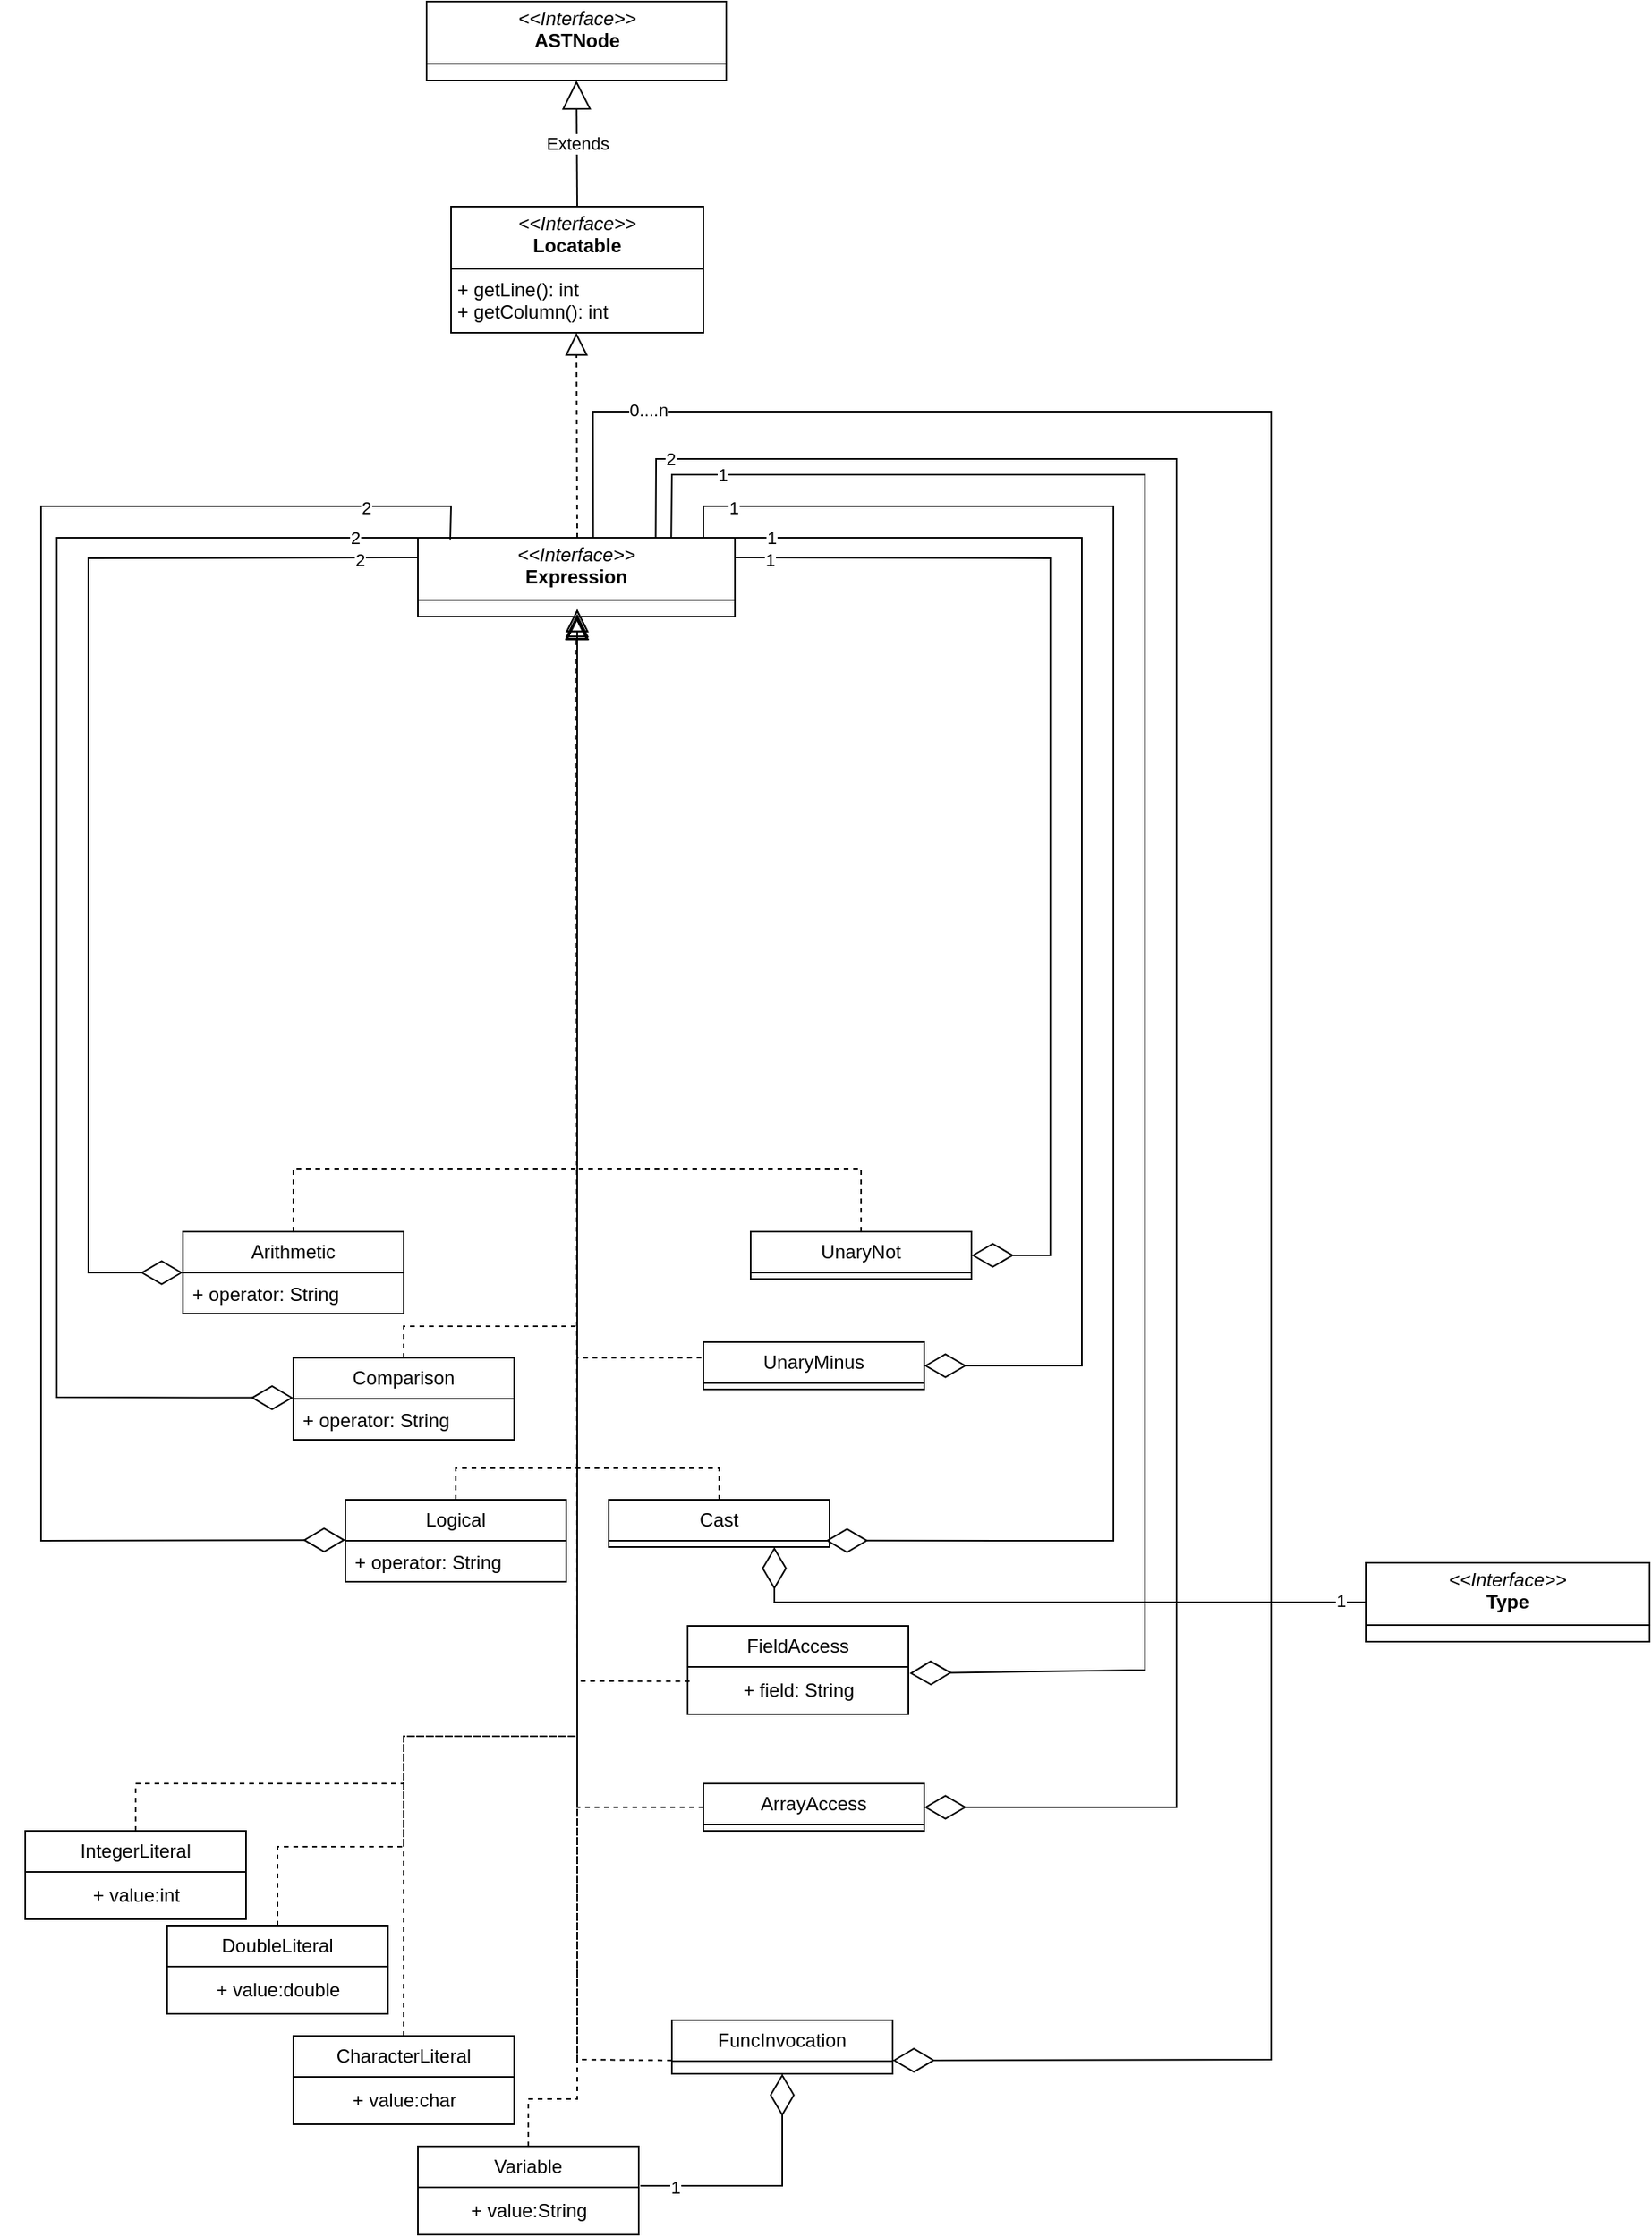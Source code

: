 <mxfile version="26.0.9">
  <diagram id="C5RBs43oDa-KdzZeNtuy" name="Page-1">
    <mxGraphModel dx="778" dy="1629" grid="1" gridSize="10" guides="1" tooltips="1" connect="1" arrows="1" fold="1" page="1" pageScale="1" pageWidth="827" pageHeight="1169" math="0" shadow="0">
      <root>
        <mxCell id="WIyWlLk6GJQsqaUBKTNV-0" />
        <mxCell id="WIyWlLk6GJQsqaUBKTNV-1" parent="WIyWlLk6GJQsqaUBKTNV-0" />
        <mxCell id="3S6J4Tr2Z8_vKFA_WrG9-0" value="&lt;p style=&quot;margin:0px;margin-top:4px;text-align:center;&quot;&gt;&lt;i&gt;&amp;lt;&amp;lt;Interface&amp;gt;&amp;gt;&lt;/i&gt;&lt;br&gt;&lt;b&gt;Expression&lt;/b&gt;&lt;/p&gt;&lt;hr size=&quot;1&quot; style=&quot;border-style:solid;&quot;&gt;&lt;p style=&quot;margin:0px;margin-left:4px;&quot;&gt;&lt;br&gt;&lt;/p&gt;" style="verticalAlign=top;align=left;overflow=fill;html=1;whiteSpace=wrap;" parent="WIyWlLk6GJQsqaUBKTNV-1" vertex="1">
          <mxGeometry x="319" y="80" width="201" height="50" as="geometry" />
        </mxCell>
        <mxCell id="3S6J4Tr2Z8_vKFA_WrG9-1" value="Arithmetic" style="swimlane;fontStyle=0;childLayout=stackLayout;horizontal=1;startSize=26;fillColor=none;horizontalStack=0;resizeParent=1;resizeParentMax=0;resizeLast=0;collapsible=1;marginBottom=0;whiteSpace=wrap;html=1;" parent="WIyWlLk6GJQsqaUBKTNV-1" vertex="1">
          <mxGeometry x="170" y="520" width="140" height="52" as="geometry" />
        </mxCell>
        <mxCell id="3S6J4Tr2Z8_vKFA_WrG9-2" value="+ operator: String" style="text;strokeColor=none;fillColor=none;align=left;verticalAlign=top;spacingLeft=4;spacingRight=4;overflow=hidden;rotatable=0;points=[[0,0.5],[1,0.5]];portConstraint=eastwest;whiteSpace=wrap;html=1;" parent="3S6J4Tr2Z8_vKFA_WrG9-1" vertex="1">
          <mxGeometry y="26" width="140" height="26" as="geometry" />
        </mxCell>
        <mxCell id="3S6J4Tr2Z8_vKFA_WrG9-5" value="" style="endArrow=block;dashed=1;endFill=0;endSize=12;html=1;rounded=0;exitX=0.5;exitY=0;exitDx=0;exitDy=0;entryX=0.5;entryY=1;entryDx=0;entryDy=0;" parent="WIyWlLk6GJQsqaUBKTNV-1" source="3S6J4Tr2Z8_vKFA_WrG9-1" target="3S6J4Tr2Z8_vKFA_WrG9-0" edge="1">
          <mxGeometry width="160" relative="1" as="geometry">
            <mxPoint x="320" y="500" as="sourcePoint" />
            <mxPoint x="405" y="133" as="targetPoint" />
            <Array as="points">
              <mxPoint x="240" y="480" />
              <mxPoint x="400" y="480" />
              <mxPoint x="420" y="480" />
            </Array>
          </mxGeometry>
        </mxCell>
        <mxCell id="3S6J4Tr2Z8_vKFA_WrG9-6" value="" style="endArrow=diamondThin;endFill=0;endSize=24;html=1;rounded=0;entryX=0;entryY=0;entryDx=0;entryDy=0;entryPerimeter=0;exitX=0;exitY=0.25;exitDx=0;exitDy=0;" parent="WIyWlLk6GJQsqaUBKTNV-1" source="3S6J4Tr2Z8_vKFA_WrG9-0" target="3S6J4Tr2Z8_vKFA_WrG9-2" edge="1">
          <mxGeometry width="160" relative="1" as="geometry">
            <mxPoint x="60" y="546" as="sourcePoint" />
            <mxPoint x="250" y="610" as="targetPoint" />
            <Array as="points">
              <mxPoint x="110" y="93" />
              <mxPoint x="110" y="546" />
            </Array>
          </mxGeometry>
        </mxCell>
        <mxCell id="3S6J4Tr2Z8_vKFA_WrG9-7" value="2" style="edgeLabel;html=1;align=center;verticalAlign=middle;resizable=0;points=[];" parent="3S6J4Tr2Z8_vKFA_WrG9-6" vertex="1" connectable="0">
          <mxGeometry x="-0.897" y="1" relative="1" as="geometry">
            <mxPoint as="offset" />
          </mxGeometry>
        </mxCell>
        <mxCell id="3S6J4Tr2Z8_vKFA_WrG9-8" value="Comparison" style="swimlane;fontStyle=0;childLayout=stackLayout;horizontal=1;startSize=26;fillColor=none;horizontalStack=0;resizeParent=1;resizeParentMax=0;resizeLast=0;collapsible=1;marginBottom=0;whiteSpace=wrap;html=1;" parent="WIyWlLk6GJQsqaUBKTNV-1" vertex="1">
          <mxGeometry x="240" y="600" width="140" height="52" as="geometry" />
        </mxCell>
        <mxCell id="3S6J4Tr2Z8_vKFA_WrG9-9" value="+ operator: String" style="text;strokeColor=none;fillColor=none;align=left;verticalAlign=top;spacingLeft=4;spacingRight=4;overflow=hidden;rotatable=0;points=[[0,0.5],[1,0.5]];portConstraint=eastwest;whiteSpace=wrap;html=1;" parent="3S6J4Tr2Z8_vKFA_WrG9-8" vertex="1">
          <mxGeometry y="26" width="140" height="26" as="geometry" />
        </mxCell>
        <mxCell id="3S6J4Tr2Z8_vKFA_WrG9-10" value="" style="endArrow=block;dashed=1;endFill=0;endSize=12;html=1;rounded=0;exitX=0.5;exitY=0;exitDx=0;exitDy=0;" parent="WIyWlLk6GJQsqaUBKTNV-1" source="3S6J4Tr2Z8_vKFA_WrG9-8" edge="1">
          <mxGeometry width="160" relative="1" as="geometry">
            <mxPoint x="330" y="400" as="sourcePoint" />
            <mxPoint x="420" y="130" as="targetPoint" />
            <Array as="points">
              <mxPoint x="310" y="580" />
              <mxPoint x="420" y="580" />
            </Array>
          </mxGeometry>
        </mxCell>
        <mxCell id="m2jVZLW0mLsIxic7NuTE-0" value="" style="endArrow=diamondThin;endFill=0;endSize=24;html=1;rounded=0;exitX=0;exitY=0;exitDx=0;exitDy=0;" parent="WIyWlLk6GJQsqaUBKTNV-1" source="3S6J4Tr2Z8_vKFA_WrG9-0" edge="1">
          <mxGeometry width="160" relative="1" as="geometry">
            <mxPoint x="80" y="625.37" as="sourcePoint" />
            <mxPoint x="240" y="625.37" as="targetPoint" />
            <Array as="points">
              <mxPoint x="90" y="80" />
              <mxPoint x="90" y="625" />
            </Array>
          </mxGeometry>
        </mxCell>
        <mxCell id="m2jVZLW0mLsIxic7NuTE-1" value="2" style="edgeLabel;html=1;align=center;verticalAlign=middle;resizable=0;points=[];" parent="m2jVZLW0mLsIxic7NuTE-0" vertex="1" connectable="0">
          <mxGeometry x="-0.912" relative="1" as="geometry">
            <mxPoint as="offset" />
          </mxGeometry>
        </mxCell>
        <mxCell id="m2jVZLW0mLsIxic7NuTE-2" value="Logical" style="swimlane;fontStyle=0;childLayout=stackLayout;horizontal=1;startSize=26;fillColor=none;horizontalStack=0;resizeParent=1;resizeParentMax=0;resizeLast=0;collapsible=1;marginBottom=0;whiteSpace=wrap;html=1;" parent="WIyWlLk6GJQsqaUBKTNV-1" vertex="1">
          <mxGeometry x="273" y="690" width="140" height="52" as="geometry" />
        </mxCell>
        <mxCell id="m2jVZLW0mLsIxic7NuTE-5" value="+ operator: String" style="text;strokeColor=none;fillColor=none;align=left;verticalAlign=top;spacingLeft=4;spacingRight=4;overflow=hidden;rotatable=0;points=[[0,0.5],[1,0.5]];portConstraint=eastwest;whiteSpace=wrap;html=1;" parent="m2jVZLW0mLsIxic7NuTE-2" vertex="1">
          <mxGeometry y="26" width="140" height="26" as="geometry" />
        </mxCell>
        <mxCell id="m2jVZLW0mLsIxic7NuTE-6" value="" style="endArrow=block;dashed=1;endFill=0;endSize=12;html=1;rounded=0;exitX=0.5;exitY=0;exitDx=0;exitDy=0;" parent="WIyWlLk6GJQsqaUBKTNV-1" source="m2jVZLW0mLsIxic7NuTE-2" edge="1">
          <mxGeometry width="160" relative="1" as="geometry">
            <mxPoint x="310" y="600" as="sourcePoint" />
            <mxPoint x="420" y="128.545" as="targetPoint" />
            <Array as="points">
              <mxPoint x="343" y="670" />
              <mxPoint x="420" y="670" />
            </Array>
          </mxGeometry>
        </mxCell>
        <mxCell id="m2jVZLW0mLsIxic7NuTE-7" value="" style="endArrow=diamondThin;endFill=0;endSize=24;html=1;rounded=0;exitX=0.102;exitY=0.021;exitDx=0;exitDy=0;exitPerimeter=0;" parent="WIyWlLk6GJQsqaUBKTNV-1" source="3S6J4Tr2Z8_vKFA_WrG9-0" edge="1">
          <mxGeometry width="160" relative="1" as="geometry">
            <mxPoint x="80" y="60" as="sourcePoint" />
            <mxPoint x="273" y="715.55" as="targetPoint" />
            <Array as="points">
              <mxPoint x="340" y="60" />
              <mxPoint x="80" y="60" />
              <mxPoint x="80" y="716" />
            </Array>
          </mxGeometry>
        </mxCell>
        <mxCell id="m2jVZLW0mLsIxic7NuTE-8" value="2" style="edgeLabel;html=1;align=center;verticalAlign=middle;resizable=0;points=[];" parent="m2jVZLW0mLsIxic7NuTE-7" vertex="1" connectable="0">
          <mxGeometry x="-0.866" y="1" relative="1" as="geometry">
            <mxPoint as="offset" />
          </mxGeometry>
        </mxCell>
        <mxCell id="m2jVZLW0mLsIxic7NuTE-16" value="UnaryNot" style="swimlane;fontStyle=0;childLayout=stackLayout;horizontal=1;startSize=26;fillColor=none;horizontalStack=0;resizeParent=1;resizeParentMax=0;resizeLast=0;collapsible=1;marginBottom=0;whiteSpace=wrap;html=1;" parent="WIyWlLk6GJQsqaUBKTNV-1" vertex="1">
          <mxGeometry x="530" y="520" width="140" height="30" as="geometry" />
        </mxCell>
        <mxCell id="m2jVZLW0mLsIxic7NuTE-18" value="" style="endArrow=block;dashed=1;endFill=0;endSize=12;html=1;rounded=0;exitX=0.5;exitY=0;exitDx=0;exitDy=0;" parent="WIyWlLk6GJQsqaUBKTNV-1" source="m2jVZLW0mLsIxic7NuTE-16" edge="1">
          <mxGeometry width="160" relative="1" as="geometry">
            <mxPoint x="600" y="480" as="sourcePoint" />
            <mxPoint x="420" y="130" as="targetPoint" />
            <Array as="points">
              <mxPoint x="600" y="480" />
              <mxPoint x="420" y="480" />
            </Array>
          </mxGeometry>
        </mxCell>
        <mxCell id="m2jVZLW0mLsIxic7NuTE-19" value="" style="endArrow=diamondThin;endFill=0;endSize=24;html=1;rounded=0;entryX=1;entryY=0.5;entryDx=0;entryDy=0;exitX=1;exitY=0.25;exitDx=0;exitDy=0;" parent="WIyWlLk6GJQsqaUBKTNV-1" source="3S6J4Tr2Z8_vKFA_WrG9-0" target="m2jVZLW0mLsIxic7NuTE-16" edge="1">
          <mxGeometry width="160" relative="1" as="geometry">
            <mxPoint x="620" y="470" as="sourcePoint" />
            <mxPoint x="780" y="470" as="targetPoint" />
            <Array as="points">
              <mxPoint x="720" y="93" />
              <mxPoint x="720" y="535" />
            </Array>
          </mxGeometry>
        </mxCell>
        <mxCell id="m2jVZLW0mLsIxic7NuTE-20" value="1" style="edgeLabel;html=1;align=center;verticalAlign=middle;resizable=0;points=[];" parent="m2jVZLW0mLsIxic7NuTE-19" vertex="1" connectable="0">
          <mxGeometry x="-0.937" y="-1" relative="1" as="geometry">
            <mxPoint as="offset" />
          </mxGeometry>
        </mxCell>
        <mxCell id="m2jVZLW0mLsIxic7NuTE-21" value="UnaryMinus" style="swimlane;fontStyle=0;childLayout=stackLayout;horizontal=1;startSize=26;fillColor=none;horizontalStack=0;resizeParent=1;resizeParentMax=0;resizeLast=0;collapsible=1;marginBottom=0;whiteSpace=wrap;html=1;" parent="WIyWlLk6GJQsqaUBKTNV-1" vertex="1">
          <mxGeometry x="500" y="590" width="140" height="30" as="geometry" />
        </mxCell>
        <mxCell id="m2jVZLW0mLsIxic7NuTE-22" value="" style="endArrow=diamondThin;endFill=0;endSize=24;html=1;rounded=0;entryX=1;entryY=0.5;entryDx=0;entryDy=0;exitX=1;exitY=0;exitDx=0;exitDy=0;" parent="WIyWlLk6GJQsqaUBKTNV-1" source="3S6J4Tr2Z8_vKFA_WrG9-0" target="m2jVZLW0mLsIxic7NuTE-21" edge="1">
          <mxGeometry width="160" relative="1" as="geometry">
            <mxPoint x="740" y="60" as="sourcePoint" />
            <mxPoint x="850" y="670" as="targetPoint" />
            <Array as="points">
              <mxPoint x="740" y="80" />
              <mxPoint x="740" y="605" />
            </Array>
          </mxGeometry>
        </mxCell>
        <mxCell id="m2jVZLW0mLsIxic7NuTE-23" value="1" style="edgeLabel;html=1;align=center;verticalAlign=middle;resizable=0;points=[];" parent="m2jVZLW0mLsIxic7NuTE-22" vertex="1" connectable="0">
          <mxGeometry x="-0.947" relative="1" as="geometry">
            <mxPoint as="offset" />
          </mxGeometry>
        </mxCell>
        <mxCell id="m2jVZLW0mLsIxic7NuTE-24" value="Cast" style="swimlane;fontStyle=0;childLayout=stackLayout;horizontal=1;startSize=26;fillColor=none;horizontalStack=0;resizeParent=1;resizeParentMax=0;resizeLast=0;collapsible=1;marginBottom=0;whiteSpace=wrap;html=1;" parent="WIyWlLk6GJQsqaUBKTNV-1" vertex="1">
          <mxGeometry x="440" y="690" width="140" height="30" as="geometry">
            <mxRectangle x="440" y="690" width="70" height="30" as="alternateBounds" />
          </mxGeometry>
        </mxCell>
        <mxCell id="m2jVZLW0mLsIxic7NuTE-26" value="" style="endArrow=block;dashed=1;endFill=0;endSize=12;html=1;rounded=0;exitX=0.5;exitY=0;exitDx=0;exitDy=0;" parent="WIyWlLk6GJQsqaUBKTNV-1" source="m2jVZLW0mLsIxic7NuTE-24" edge="1">
          <mxGeometry width="160" relative="1" as="geometry">
            <mxPoint x="460" y="652" as="sourcePoint" />
            <mxPoint x="420" y="130" as="targetPoint" />
            <Array as="points">
              <mxPoint x="510" y="670" />
              <mxPoint x="420" y="670" />
            </Array>
          </mxGeometry>
        </mxCell>
        <mxCell id="m2jVZLW0mLsIxic7NuTE-27" value="" style="endArrow=diamondThin;endFill=0;endSize=24;html=1;rounded=0;entryX=0.983;entryY=-0.003;entryDx=0;entryDy=0;entryPerimeter=0;" parent="WIyWlLk6GJQsqaUBKTNV-1" edge="1">
          <mxGeometry width="160" relative="1" as="geometry">
            <mxPoint x="500" y="80" as="sourcePoint" />
            <mxPoint x="577.62" y="715.922" as="targetPoint" />
            <Array as="points">
              <mxPoint x="500" y="60" />
              <mxPoint x="760" y="60" />
              <mxPoint x="760" y="716" />
            </Array>
          </mxGeometry>
        </mxCell>
        <mxCell id="m2jVZLW0mLsIxic7NuTE-28" value="1" style="edgeLabel;html=1;align=center;verticalAlign=middle;resizable=0;points=[];" parent="m2jVZLW0mLsIxic7NuTE-27" vertex="1" connectable="0">
          <mxGeometry x="-0.93" y="-1" relative="1" as="geometry">
            <mxPoint as="offset" />
          </mxGeometry>
        </mxCell>
        <mxCell id="m2jVZLW0mLsIxic7NuTE-34" value="IntegerLiteral" style="swimlane;fontStyle=0;childLayout=stackLayout;horizontal=1;startSize=26;fillColor=none;horizontalStack=0;resizeParent=1;resizeParentMax=0;resizeLast=0;collapsible=1;marginBottom=0;whiteSpace=wrap;html=1;" parent="WIyWlLk6GJQsqaUBKTNV-1" vertex="1">
          <mxGeometry x="70" y="900" width="140" height="56" as="geometry" />
        </mxCell>
        <mxCell id="uCzrWDk-BAcfIW7J2El2-0" value="+ value:int" style="text;html=1;align=center;verticalAlign=middle;resizable=0;points=[];autosize=1;strokeColor=none;fillColor=none;" parent="m2jVZLW0mLsIxic7NuTE-34" vertex="1">
          <mxGeometry y="26" width="140" height="30" as="geometry" />
        </mxCell>
        <mxCell id="m2jVZLW0mLsIxic7NuTE-35" value="DoubleLiteral" style="swimlane;fontStyle=0;childLayout=stackLayout;horizontal=1;startSize=26;fillColor=none;horizontalStack=0;resizeParent=1;resizeParentMax=0;resizeLast=0;collapsible=1;marginBottom=0;whiteSpace=wrap;html=1;" parent="WIyWlLk6GJQsqaUBKTNV-1" vertex="1">
          <mxGeometry x="160" y="960" width="140" height="56" as="geometry" />
        </mxCell>
        <mxCell id="uCzrWDk-BAcfIW7J2El2-1" value="+ value:double" style="text;html=1;align=center;verticalAlign=middle;resizable=0;points=[];autosize=1;strokeColor=none;fillColor=none;" parent="m2jVZLW0mLsIxic7NuTE-35" vertex="1">
          <mxGeometry y="26" width="140" height="30" as="geometry" />
        </mxCell>
        <mxCell id="m2jVZLW0mLsIxic7NuTE-36" value="CharacterLiteral" style="swimlane;fontStyle=0;childLayout=stackLayout;horizontal=1;startSize=26;fillColor=none;horizontalStack=0;resizeParent=1;resizeParentMax=0;resizeLast=0;collapsible=1;marginBottom=0;whiteSpace=wrap;html=1;" parent="WIyWlLk6GJQsqaUBKTNV-1" vertex="1">
          <mxGeometry x="240" y="1030" width="140" height="56" as="geometry" />
        </mxCell>
        <mxCell id="uCzrWDk-BAcfIW7J2El2-2" value="+ value:char" style="text;html=1;align=center;verticalAlign=middle;resizable=0;points=[];autosize=1;strokeColor=none;fillColor=none;" parent="m2jVZLW0mLsIxic7NuTE-36" vertex="1">
          <mxGeometry y="26" width="140" height="30" as="geometry" />
        </mxCell>
        <mxCell id="m2jVZLW0mLsIxic7NuTE-37" value="" style="endArrow=block;dashed=1;endFill=0;endSize=12;html=1;rounded=0;exitX=0.5;exitY=0;exitDx=0;exitDy=0;" parent="WIyWlLk6GJQsqaUBKTNV-1" source="m2jVZLW0mLsIxic7NuTE-36" edge="1">
          <mxGeometry width="160" relative="1" as="geometry">
            <mxPoint x="280" y="830" as="sourcePoint" />
            <mxPoint x="420" y="130" as="targetPoint" />
            <Array as="points">
              <mxPoint x="310" y="840" />
              <mxPoint x="420" y="840" />
            </Array>
          </mxGeometry>
        </mxCell>
        <mxCell id="m2jVZLW0mLsIxic7NuTE-38" value="" style="endArrow=block;dashed=1;endFill=0;endSize=12;html=1;rounded=0;exitX=0.5;exitY=0;exitDx=0;exitDy=0;entryX=0.5;entryY=1;entryDx=0;entryDy=0;" parent="WIyWlLk6GJQsqaUBKTNV-1" source="m2jVZLW0mLsIxic7NuTE-35" target="3S6J4Tr2Z8_vKFA_WrG9-0" edge="1">
          <mxGeometry width="160" relative="1" as="geometry">
            <mxPoint x="280" y="940" as="sourcePoint" />
            <mxPoint x="440" y="940" as="targetPoint" />
            <Array as="points">
              <mxPoint x="230" y="910" />
              <mxPoint x="310" y="910" />
              <mxPoint x="310" y="840" />
              <mxPoint x="420" y="840" />
            </Array>
          </mxGeometry>
        </mxCell>
        <mxCell id="m2jVZLW0mLsIxic7NuTE-39" value="" style="endArrow=block;dashed=1;endFill=0;endSize=12;html=1;rounded=0;exitX=0.5;exitY=0;exitDx=0;exitDy=0;" parent="WIyWlLk6GJQsqaUBKTNV-1" source="m2jVZLW0mLsIxic7NuTE-34" edge="1">
          <mxGeometry width="160" relative="1" as="geometry">
            <mxPoint x="300" y="820" as="sourcePoint" />
            <mxPoint x="420" y="130" as="targetPoint" />
            <Array as="points">
              <mxPoint x="140" y="870" />
              <mxPoint x="310" y="870" />
              <mxPoint x="310" y="840" />
              <mxPoint x="420" y="840" />
            </Array>
          </mxGeometry>
        </mxCell>
        <mxCell id="m2jVZLW0mLsIxic7NuTE-40" value="FieldAccess" style="swimlane;fontStyle=0;childLayout=stackLayout;horizontal=1;startSize=26;fillColor=none;horizontalStack=0;resizeParent=1;resizeParentMax=0;resizeLast=0;collapsible=1;marginBottom=0;whiteSpace=wrap;html=1;" parent="WIyWlLk6GJQsqaUBKTNV-1" vertex="1">
          <mxGeometry x="490" y="770" width="140" height="56" as="geometry" />
        </mxCell>
        <mxCell id="cfGRmqBTLvdAujp8j-yR-0" value="+ field: String" style="text;html=1;align=center;verticalAlign=middle;resizable=0;points=[];autosize=1;strokeColor=none;fillColor=none;" parent="m2jVZLW0mLsIxic7NuTE-40" vertex="1">
          <mxGeometry y="26" width="140" height="30" as="geometry" />
        </mxCell>
        <mxCell id="m2jVZLW0mLsIxic7NuTE-41" value="" style="endArrow=block;dashed=1;endFill=0;endSize=12;html=1;rounded=0;exitX=0.009;exitY=0.305;exitDx=0;exitDy=0;exitPerimeter=0;" parent="WIyWlLk6GJQsqaUBKTNV-1" source="cfGRmqBTLvdAujp8j-yR-0" edge="1">
          <mxGeometry width="160" relative="1" as="geometry">
            <mxPoint x="370" y="880" as="sourcePoint" />
            <mxPoint x="420" y="130" as="targetPoint" />
            <Array as="points">
              <mxPoint x="420" y="805" />
            </Array>
          </mxGeometry>
        </mxCell>
        <mxCell id="m2jVZLW0mLsIxic7NuTE-42" value="ArrayAccess" style="swimlane;fontStyle=0;childLayout=stackLayout;horizontal=1;startSize=26;fillColor=none;horizontalStack=0;resizeParent=1;resizeParentMax=0;resizeLast=0;collapsible=1;marginBottom=0;whiteSpace=wrap;html=1;" parent="WIyWlLk6GJQsqaUBKTNV-1" vertex="1">
          <mxGeometry x="500" y="870" width="140" height="30" as="geometry" />
        </mxCell>
        <mxCell id="m2jVZLW0mLsIxic7NuTE-43" value="" style="endArrow=block;dashed=1;endFill=0;endSize=12;html=1;rounded=0;exitX=0;exitY=0.5;exitDx=0;exitDy=0;" parent="WIyWlLk6GJQsqaUBKTNV-1" source="m2jVZLW0mLsIxic7NuTE-42" edge="1">
          <mxGeometry width="160" relative="1" as="geometry">
            <mxPoint x="390" y="960" as="sourcePoint" />
            <mxPoint x="420" y="125.2" as="targetPoint" />
            <Array as="points">
              <mxPoint x="420" y="885" />
            </Array>
          </mxGeometry>
        </mxCell>
        <mxCell id="m2jVZLW0mLsIxic7NuTE-46" value="Variable" style="swimlane;fontStyle=0;childLayout=stackLayout;horizontal=1;startSize=26;fillColor=none;horizontalStack=0;resizeParent=1;resizeParentMax=0;resizeLast=0;collapsible=1;marginBottom=0;whiteSpace=wrap;html=1;" parent="WIyWlLk6GJQsqaUBKTNV-1" vertex="1">
          <mxGeometry x="319" y="1100" width="140" height="56" as="geometry" />
        </mxCell>
        <mxCell id="uCzrWDk-BAcfIW7J2El2-3" value="+ value:String" style="text;html=1;align=center;verticalAlign=middle;resizable=0;points=[];autosize=1;strokeColor=none;fillColor=none;" parent="m2jVZLW0mLsIxic7NuTE-46" vertex="1">
          <mxGeometry y="26" width="140" height="30" as="geometry" />
        </mxCell>
        <mxCell id="m2jVZLW0mLsIxic7NuTE-47" value="" style="endArrow=block;dashed=1;endFill=0;endSize=12;html=1;rounded=0;exitX=0.5;exitY=0;exitDx=0;exitDy=0;" parent="WIyWlLk6GJQsqaUBKTNV-1" source="m2jVZLW0mLsIxic7NuTE-46" edge="1">
          <mxGeometry width="160" relative="1" as="geometry">
            <mxPoint x="380" y="990" as="sourcePoint" />
            <mxPoint x="420" y="125.2" as="targetPoint" />
            <Array as="points">
              <mxPoint x="389" y="1070" />
              <mxPoint x="420" y="1070" />
            </Array>
          </mxGeometry>
        </mxCell>
        <mxCell id="m2jVZLW0mLsIxic7NuTE-48" value="" style="endArrow=block;dashed=1;endFill=0;endSize=12;html=1;rounded=0;exitX=-0.009;exitY=0.331;exitDx=0;exitDy=0;exitPerimeter=0;" parent="WIyWlLk6GJQsqaUBKTNV-1" source="m2jVZLW0mLsIxic7NuTE-21" edge="1">
          <mxGeometry width="160" relative="1" as="geometry">
            <mxPoint x="420" y="620" as="sourcePoint" />
            <mxPoint x="420" y="128.4" as="targetPoint" />
            <Array as="points">
              <mxPoint x="420" y="600" />
            </Array>
          </mxGeometry>
        </mxCell>
        <mxCell id="m2jVZLW0mLsIxic7NuTE-49" value="" style="endArrow=diamondThin;endFill=0;endSize=24;html=1;rounded=0;exitX=0.799;exitY=0.004;exitDx=0;exitDy=0;exitPerimeter=0;entryX=1.005;entryY=0.135;entryDx=0;entryDy=0;entryPerimeter=0;" parent="WIyWlLk6GJQsqaUBKTNV-1" source="3S6J4Tr2Z8_vKFA_WrG9-0" target="cfGRmqBTLvdAujp8j-yR-0" edge="1">
          <mxGeometry width="160" relative="1" as="geometry">
            <mxPoint x="810" y="800" as="sourcePoint" />
            <mxPoint x="630" y="800" as="targetPoint" />
            <Array as="points">
              <mxPoint x="480" y="40" />
              <mxPoint x="780" y="40" />
              <mxPoint x="780" y="798" />
            </Array>
          </mxGeometry>
        </mxCell>
        <mxCell id="m2jVZLW0mLsIxic7NuTE-50" value="1" style="edgeLabel;html=1;align=center;verticalAlign=middle;resizable=0;points=[];" parent="m2jVZLW0mLsIxic7NuTE-49" vertex="1" connectable="0">
          <mxGeometry x="-0.885" relative="1" as="geometry">
            <mxPoint as="offset" />
          </mxGeometry>
        </mxCell>
        <mxCell id="m2jVZLW0mLsIxic7NuTE-51" value="" style="endArrow=diamondThin;endFill=0;endSize=24;html=1;rounded=0;entryX=1;entryY=0.5;entryDx=0;entryDy=0;exitX=0.75;exitY=0;exitDx=0;exitDy=0;" parent="WIyWlLk6GJQsqaUBKTNV-1" source="3S6J4Tr2Z8_vKFA_WrG9-0" target="m2jVZLW0mLsIxic7NuTE-42" edge="1">
          <mxGeometry width="160" relative="1" as="geometry">
            <mxPoint x="890" y="850" as="sourcePoint" />
            <mxPoint x="620" y="950" as="targetPoint" />
            <Array as="points">
              <mxPoint x="470" y="30" />
              <mxPoint x="800" y="30" />
              <mxPoint x="800" y="885" />
            </Array>
          </mxGeometry>
        </mxCell>
        <mxCell id="m2jVZLW0mLsIxic7NuTE-54" value="2" style="edgeLabel;html=1;align=center;verticalAlign=middle;resizable=0;points=[];" parent="m2jVZLW0mLsIxic7NuTE-51" vertex="1" connectable="0">
          <mxGeometry x="-0.916" relative="1" as="geometry">
            <mxPoint as="offset" />
          </mxGeometry>
        </mxCell>
        <mxCell id="m2jVZLW0mLsIxic7NuTE-55" value="FuncInvocation" style="swimlane;fontStyle=0;childLayout=stackLayout;horizontal=1;startSize=26;fillColor=none;horizontalStack=0;resizeParent=1;resizeParentMax=0;resizeLast=0;collapsible=1;marginBottom=0;whiteSpace=wrap;html=1;" parent="WIyWlLk6GJQsqaUBKTNV-1" vertex="1">
          <mxGeometry x="480" y="1020" width="140" height="34" as="geometry" />
        </mxCell>
        <mxCell id="m2jVZLW0mLsIxic7NuTE-56" value="" style="endArrow=block;dashed=1;endFill=0;endSize=12;html=1;rounded=0;exitX=0;exitY=0.75;exitDx=0;exitDy=0;" parent="WIyWlLk6GJQsqaUBKTNV-1" source="m2jVZLW0mLsIxic7NuTE-55" edge="1">
          <mxGeometry width="160" relative="1" as="geometry">
            <mxPoint x="370" y="920" as="sourcePoint" />
            <mxPoint x="420" y="130" as="targetPoint" />
            <Array as="points">
              <mxPoint x="420" y="1045" />
            </Array>
          </mxGeometry>
        </mxCell>
        <mxCell id="m2jVZLW0mLsIxic7NuTE-57" value="" style="endArrow=diamondThin;endFill=0;endSize=24;html=1;rounded=0;entryX=1;entryY=0.75;entryDx=0;entryDy=0;exitX=0.553;exitY=-0.009;exitDx=0;exitDy=0;exitPerimeter=0;" parent="WIyWlLk6GJQsqaUBKTNV-1" source="3S6J4Tr2Z8_vKFA_WrG9-0" target="m2jVZLW0mLsIxic7NuTE-55" edge="1">
          <mxGeometry width="160" relative="1" as="geometry">
            <mxPoint x="860" y="-13.368" as="sourcePoint" />
            <mxPoint x="780" y="1060" as="targetPoint" />
            <Array as="points">
              <mxPoint x="430" />
              <mxPoint x="860" />
              <mxPoint x="860" y="1045" />
            </Array>
          </mxGeometry>
        </mxCell>
        <mxCell id="m2jVZLW0mLsIxic7NuTE-58" value="0....n" style="edgeLabel;html=1;align=center;verticalAlign=middle;resizable=0;points=[];" parent="m2jVZLW0mLsIxic7NuTE-57" vertex="1" connectable="0">
          <mxGeometry x="-0.873" y="1" relative="1" as="geometry">
            <mxPoint as="offset" />
          </mxGeometry>
        </mxCell>
        <mxCell id="Ccd-OrbL0IBhAeSgy5kv-0" value="&lt;p style=&quot;margin:0px;margin-top:4px;text-align:center;&quot;&gt;&lt;i&gt;&amp;lt;&amp;lt;Interface&amp;gt;&amp;gt;&lt;/i&gt;&lt;br&gt;&lt;b&gt;Type&lt;/b&gt;&lt;/p&gt;&lt;hr size=&quot;1&quot; style=&quot;border-style:solid;&quot;&gt;&lt;p style=&quot;margin:0px;margin-left:4px;&quot;&gt;&lt;br&gt;&lt;/p&gt;" style="verticalAlign=top;align=left;overflow=fill;html=1;whiteSpace=wrap;" parent="WIyWlLk6GJQsqaUBKTNV-1" vertex="1">
          <mxGeometry x="920" y="730" width="180" height="50" as="geometry" />
        </mxCell>
        <mxCell id="Ccd-OrbL0IBhAeSgy5kv-6" value="" style="endArrow=block;dashed=1;endFill=0;endSize=12;html=1;rounded=0;entryX=0.5;entryY=1;entryDx=0;entryDy=0;" parent="WIyWlLk6GJQsqaUBKTNV-1" edge="1">
          <mxGeometry width="160" relative="1" as="geometry">
            <mxPoint x="420" y="80" as="sourcePoint" />
            <mxPoint x="419.5" y="-50" as="targetPoint" />
            <Array as="points">
              <mxPoint x="420" y="80" />
            </Array>
          </mxGeometry>
        </mxCell>
        <mxCell id="cfGRmqBTLvdAujp8j-yR-1" value="" style="endArrow=diamondThin;endFill=0;endSize=24;html=1;rounded=0;exitX=0;exitY=0.5;exitDx=0;exitDy=0;entryX=0.75;entryY=1;entryDx=0;entryDy=0;" parent="WIyWlLk6GJQsqaUBKTNV-1" source="Ccd-OrbL0IBhAeSgy5kv-0" edge="1" target="m2jVZLW0mLsIxic7NuTE-24">
          <mxGeometry width="160" relative="1" as="geometry">
            <mxPoint x="540" y="900" as="sourcePoint" />
            <mxPoint x="580" y="740" as="targetPoint" />
            <Array as="points">
              <mxPoint x="720" y="755" />
              <mxPoint x="545" y="755" />
            </Array>
          </mxGeometry>
        </mxCell>
        <mxCell id="cfGRmqBTLvdAujp8j-yR-2" value="1" style="edgeLabel;html=1;align=center;verticalAlign=middle;resizable=0;points=[];" parent="cfGRmqBTLvdAujp8j-yR-1" vertex="1" connectable="0">
          <mxGeometry x="-0.923" y="-1" relative="1" as="geometry">
            <mxPoint as="offset" />
          </mxGeometry>
        </mxCell>
        <mxCell id="cfGRmqBTLvdAujp8j-yR-3" value="&lt;p style=&quot;margin:0px;margin-top:4px;text-align:center;&quot;&gt;&lt;i&gt;&amp;lt;&amp;lt;Interface&amp;gt;&amp;gt;&lt;/i&gt;&lt;br&gt;&lt;b&gt;Locatable&lt;/b&gt;&lt;/p&gt;&lt;hr size=&quot;1&quot; style=&quot;border-style:solid;&quot;&gt;&lt;p style=&quot;margin:0px;margin-left:4px;&quot;&gt;+ getLine(): int&lt;/p&gt;&lt;p style=&quot;margin:0px;margin-left:4px;&quot;&gt;+ getColumn(): int&lt;/p&gt;" style="verticalAlign=top;align=left;overflow=fill;html=1;whiteSpace=wrap;" parent="WIyWlLk6GJQsqaUBKTNV-1" vertex="1">
          <mxGeometry x="340" y="-130" width="160" height="80" as="geometry" />
        </mxCell>
        <mxCell id="cfGRmqBTLvdAujp8j-yR-4" value="&lt;p style=&quot;margin:0px;margin-top:4px;text-align:center;&quot;&gt;&lt;i&gt;&amp;lt;&amp;lt;Interface&amp;gt;&amp;gt;&lt;/i&gt;&lt;br&gt;&lt;b&gt;ASTNode&lt;/b&gt;&lt;/p&gt;&lt;hr size=&quot;1&quot; style=&quot;border-style:solid;&quot;&gt;&lt;p style=&quot;margin:0px;margin-left:4px;&quot;&gt;&lt;br&gt;&lt;/p&gt;" style="verticalAlign=top;align=left;overflow=fill;html=1;whiteSpace=wrap;" parent="WIyWlLk6GJQsqaUBKTNV-1" vertex="1">
          <mxGeometry x="324.5" y="-260" width="190" height="50" as="geometry" />
        </mxCell>
        <mxCell id="cfGRmqBTLvdAujp8j-yR-5" value="Extends" style="endArrow=block;endSize=16;endFill=0;html=1;rounded=0;entryX=0.5;entryY=1;entryDx=0;entryDy=0;exitX=0.5;exitY=0;exitDx=0;exitDy=0;" parent="WIyWlLk6GJQsqaUBKTNV-1" source="cfGRmqBTLvdAujp8j-yR-3" target="cfGRmqBTLvdAujp8j-yR-4" edge="1">
          <mxGeometry width="160" relative="1" as="geometry">
            <mxPoint x="440" y="-60" as="sourcePoint" />
            <mxPoint x="600" y="-60" as="targetPoint" />
          </mxGeometry>
        </mxCell>
        <mxCell id="uCzrWDk-BAcfIW7J2El2-6" value="" style="endArrow=diamondThin;endFill=0;endSize=24;html=1;rounded=0;entryX=0.5;entryY=1;entryDx=0;entryDy=0;" parent="WIyWlLk6GJQsqaUBKTNV-1" target="m2jVZLW0mLsIxic7NuTE-55" edge="1">
          <mxGeometry width="160" relative="1" as="geometry">
            <mxPoint x="460" y="1125" as="sourcePoint" />
            <mxPoint x="730" y="970" as="targetPoint" />
            <Array as="points">
              <mxPoint x="550" y="1125" />
            </Array>
          </mxGeometry>
        </mxCell>
        <mxCell id="uCzrWDk-BAcfIW7J2El2-7" value="1" style="edgeLabel;html=1;align=center;verticalAlign=middle;resizable=0;points=[];" parent="uCzrWDk-BAcfIW7J2El2-6" vertex="1" connectable="0">
          <mxGeometry x="-0.875" y="-1" relative="1" as="geometry">
            <mxPoint x="12" as="offset" />
          </mxGeometry>
        </mxCell>
      </root>
    </mxGraphModel>
  </diagram>
</mxfile>
